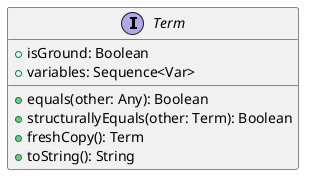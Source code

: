 @startuml
skinparam shadowing false

interface Term {
  + isGround: Boolean
  + variables: Sequence<Var>
  + equals(other: Any): Boolean
  + structurallyEquals(other: Term): Boolean
  + freshCopy(): Term
  + toString(): String
}
@enduml